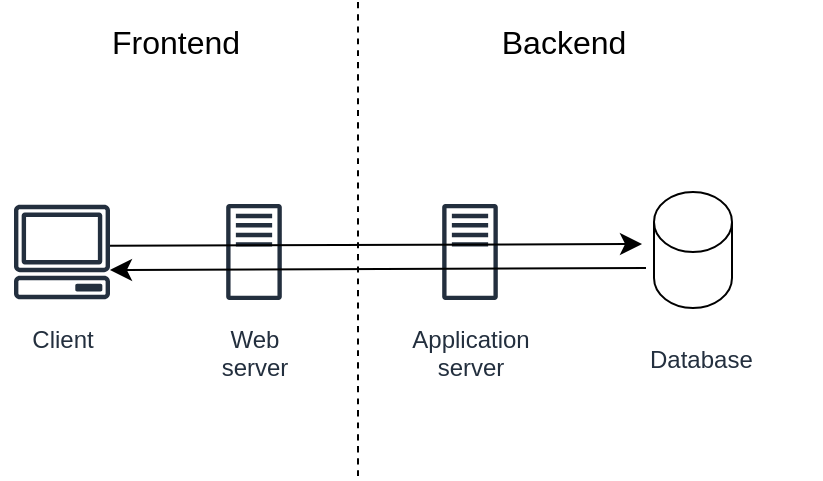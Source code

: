 <mxfile version="21.6.8" type="device">
  <diagram name="Page-1" id="kyg5XP9y45uaqDHtPIFa">
    <mxGraphModel dx="586" dy="453" grid="0" gridSize="10" guides="1" tooltips="1" connect="1" arrows="1" fold="1" page="0" pageScale="1" pageWidth="827" pageHeight="1169" math="0" shadow="0">
      <root>
        <mxCell id="0" />
        <mxCell id="1" parent="0" />
        <mxCell id="jZoR_CiP-2fTNINsNxT2-1" value="Client" style="sketch=0;outlineConnect=0;fontColor=#232F3E;gradientColor=none;strokeColor=#232F3E;fillColor=#ffffff;dashed=0;verticalLabelPosition=bottom;verticalAlign=top;align=center;html=1;fontSize=12;fontStyle=0;aspect=fixed;shape=mxgraph.aws4.resourceIcon;resIcon=mxgraph.aws4.client;" vertex="1" parent="1">
          <mxGeometry x="123" y="154" width="60" height="60" as="geometry" />
        </mxCell>
        <mxCell id="jZoR_CiP-2fTNINsNxT2-2" value="Web&lt;br&gt;server" style="sketch=0;outlineConnect=0;fontColor=#232F3E;gradientColor=none;strokeColor=#232F3E;fillColor=#ffffff;dashed=0;verticalLabelPosition=bottom;verticalAlign=top;align=center;html=1;fontSize=12;fontStyle=0;aspect=fixed;shape=mxgraph.aws4.resourceIcon;resIcon=mxgraph.aws4.traditional_server;" vertex="1" parent="1">
          <mxGeometry x="219" y="154" width="60" height="60" as="geometry" />
        </mxCell>
        <mxCell id="jZoR_CiP-2fTNINsNxT2-7" value="Application &lt;br&gt;server" style="sketch=0;outlineConnect=0;fontColor=#232F3E;gradientColor=none;strokeColor=#232F3E;fillColor=#ffffff;dashed=0;verticalLabelPosition=bottom;verticalAlign=top;align=center;html=1;fontSize=12;fontStyle=0;aspect=fixed;shape=mxgraph.aws4.resourceIcon;resIcon=mxgraph.aws4.traditional_server;" vertex="1" parent="1">
          <mxGeometry x="327" y="154" width="60" height="60" as="geometry" />
        </mxCell>
        <mxCell id="jZoR_CiP-2fTNINsNxT2-8" value="" style="shape=cylinder3;whiteSpace=wrap;html=1;boundedLbl=1;backgroundOutline=1;size=15;fontSize=16;" vertex="1" parent="1">
          <mxGeometry x="449" y="154" width="39" height="58" as="geometry" />
        </mxCell>
        <mxCell id="jZoR_CiP-2fTNINsNxT2-9" value="&lt;div style=&quot;text-align: center;&quot;&gt;&lt;span style=&quot;background-color: initial; font-size: 12px;&quot;&gt;&lt;font color=&quot;#232f3e&quot;&gt;Database&lt;/font&gt;&lt;/span&gt;&lt;/div&gt;" style="text;whiteSpace=wrap;html=1;fontSize=16;" vertex="1" parent="1">
          <mxGeometry x="445.005" y="219.998" width="87" height="60" as="geometry" />
        </mxCell>
        <mxCell id="jZoR_CiP-2fTNINsNxT2-11" value="" style="edgeStyle=none;curved=1;rounded=0;orthogonalLoop=1;jettySize=auto;html=1;fontSize=12;startSize=8;endSize=8;entryX=0.933;entryY=0.5;entryDx=0;entryDy=0;entryPerimeter=0;" edge="1" parent="1">
          <mxGeometry relative="1" as="geometry">
            <mxPoint x="445" y="192" as="sourcePoint" />
            <mxPoint x="176.98" y="193" as="targetPoint" />
          </mxGeometry>
        </mxCell>
        <mxCell id="jZoR_CiP-2fTNINsNxT2-13" value="" style="edgeStyle=none;curved=1;rounded=0;orthogonalLoop=1;jettySize=auto;html=1;fontSize=12;startSize=8;endSize=8;entryX=0;entryY=0.5;entryDx=0;entryDy=0;entryPerimeter=0;" edge="1" parent="1">
          <mxGeometry relative="1" as="geometry">
            <mxPoint x="177.01" y="180.899" as="sourcePoint" />
            <mxPoint x="443.01" y="180" as="targetPoint" />
          </mxGeometry>
        </mxCell>
        <mxCell id="jZoR_CiP-2fTNINsNxT2-14" value="" style="endArrow=none;dashed=1;html=1;rounded=0;fontSize=12;startSize=8;endSize=8;curved=1;" edge="1" parent="1">
          <mxGeometry width="50" height="50" relative="1" as="geometry">
            <mxPoint x="301" y="296" as="sourcePoint" />
            <mxPoint x="301" y="59" as="targetPoint" />
          </mxGeometry>
        </mxCell>
        <mxCell id="jZoR_CiP-2fTNINsNxT2-16" value="Frontend" style="text;html=1;strokeColor=none;fillColor=none;align=center;verticalAlign=middle;whiteSpace=wrap;rounded=0;fontSize=16;" vertex="1" parent="1">
          <mxGeometry x="180" y="64" width="60" height="30" as="geometry" />
        </mxCell>
        <mxCell id="jZoR_CiP-2fTNINsNxT2-17" value="Backend" style="text;html=1;strokeColor=none;fillColor=none;align=center;verticalAlign=middle;whiteSpace=wrap;rounded=0;fontSize=16;" vertex="1" parent="1">
          <mxGeometry x="374" y="64" width="60" height="30" as="geometry" />
        </mxCell>
      </root>
    </mxGraphModel>
  </diagram>
</mxfile>
